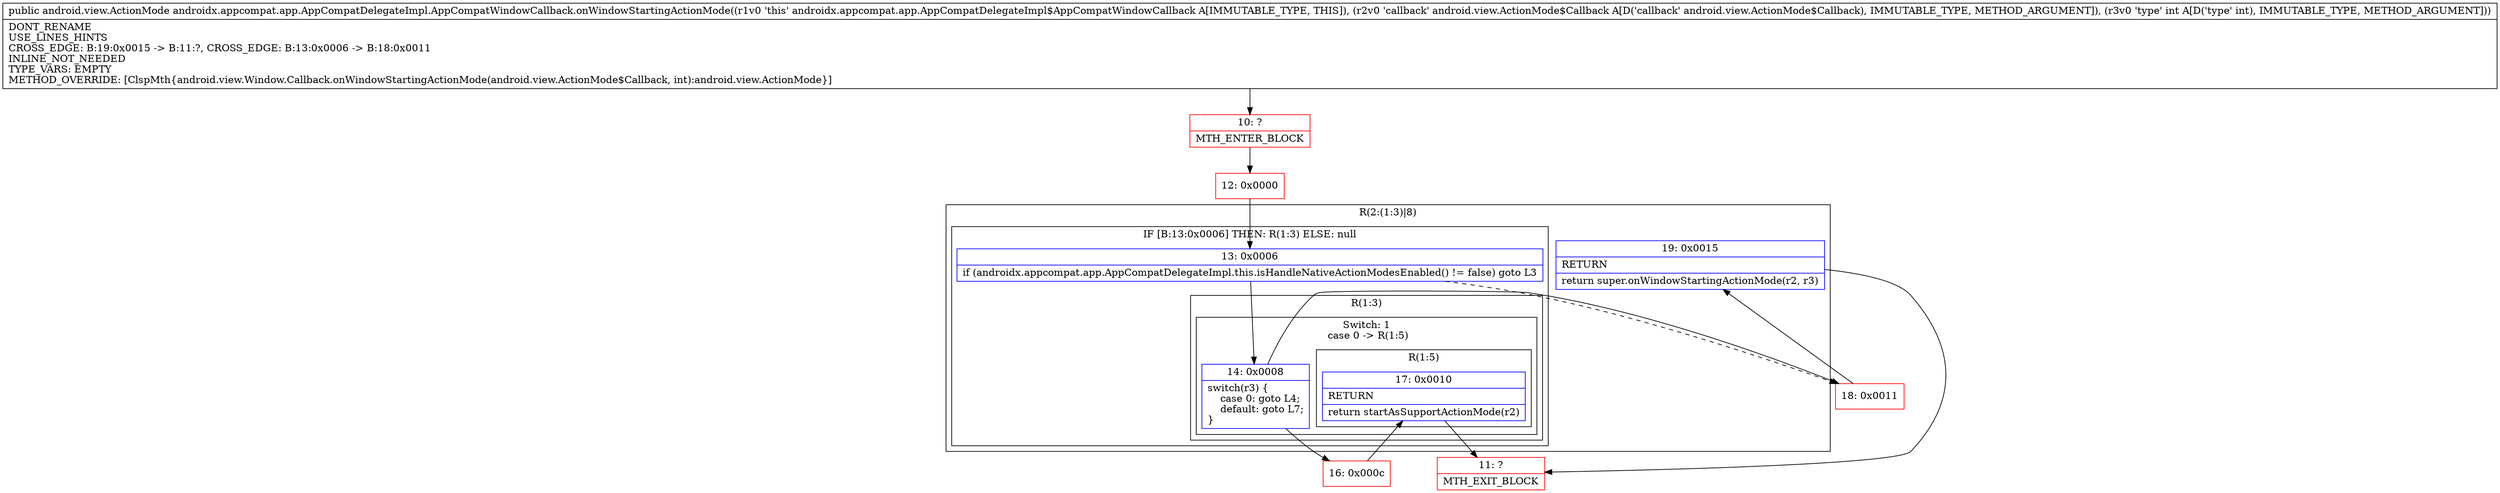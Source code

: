digraph "CFG forandroidx.appcompat.app.AppCompatDelegateImpl.AppCompatWindowCallback.onWindowStartingActionMode(Landroid\/view\/ActionMode$Callback;I)Landroid\/view\/ActionMode;" {
subgraph cluster_Region_1654431734 {
label = "R(2:(1:3)|8)";
node [shape=record,color=blue];
subgraph cluster_IfRegion_1365480310 {
label = "IF [B:13:0x0006] THEN: R(1:3) ELSE: null";
node [shape=record,color=blue];
Node_13 [shape=record,label="{13\:\ 0x0006|if (androidx.appcompat.app.AppCompatDelegateImpl.this.isHandleNativeActionModesEnabled() != false) goto L3\l}"];
subgraph cluster_Region_1613588870 {
label = "R(1:3)";
node [shape=record,color=blue];
subgraph cluster_SwitchRegion_853890599 {
label = "Switch: 1
 case 0 -> R(1:5)";
node [shape=record,color=blue];
Node_14 [shape=record,label="{14\:\ 0x0008|switch(r3) \{\l    case 0: goto L4;\l    default: goto L7;\l\}\l}"];
subgraph cluster_Region_872422562 {
label = "R(1:5)";
node [shape=record,color=blue];
Node_17 [shape=record,label="{17\:\ 0x0010|RETURN\l|return startAsSupportActionMode(r2)\l}"];
}
}
}
}
Node_19 [shape=record,label="{19\:\ 0x0015|RETURN\l|return super.onWindowStartingActionMode(r2, r3)\l}"];
}
Node_10 [shape=record,color=red,label="{10\:\ ?|MTH_ENTER_BLOCK\l}"];
Node_12 [shape=record,color=red,label="{12\:\ 0x0000}"];
Node_16 [shape=record,color=red,label="{16\:\ 0x000c}"];
Node_11 [shape=record,color=red,label="{11\:\ ?|MTH_EXIT_BLOCK\l}"];
Node_18 [shape=record,color=red,label="{18\:\ 0x0011}"];
MethodNode[shape=record,label="{public android.view.ActionMode androidx.appcompat.app.AppCompatDelegateImpl.AppCompatWindowCallback.onWindowStartingActionMode((r1v0 'this' androidx.appcompat.app.AppCompatDelegateImpl$AppCompatWindowCallback A[IMMUTABLE_TYPE, THIS]), (r2v0 'callback' android.view.ActionMode$Callback A[D('callback' android.view.ActionMode$Callback), IMMUTABLE_TYPE, METHOD_ARGUMENT]), (r3v0 'type' int A[D('type' int), IMMUTABLE_TYPE, METHOD_ARGUMENT]))  | DONT_RENAME\lUSE_LINES_HINTS\lCROSS_EDGE: B:19:0x0015 \-\> B:11:?, CROSS_EDGE: B:13:0x0006 \-\> B:18:0x0011\lINLINE_NOT_NEEDED\lTYPE_VARS: EMPTY\lMETHOD_OVERRIDE: [ClspMth\{android.view.Window.Callback.onWindowStartingActionMode(android.view.ActionMode$Callback, int):android.view.ActionMode\}]\l}"];
MethodNode -> Node_10;Node_13 -> Node_14;
Node_13 -> Node_18[style=dashed];
Node_14 -> Node_16;
Node_14 -> Node_18;
Node_17 -> Node_11;
Node_19 -> Node_11;
Node_10 -> Node_12;
Node_12 -> Node_13;
Node_16 -> Node_17;
Node_18 -> Node_19;
}

